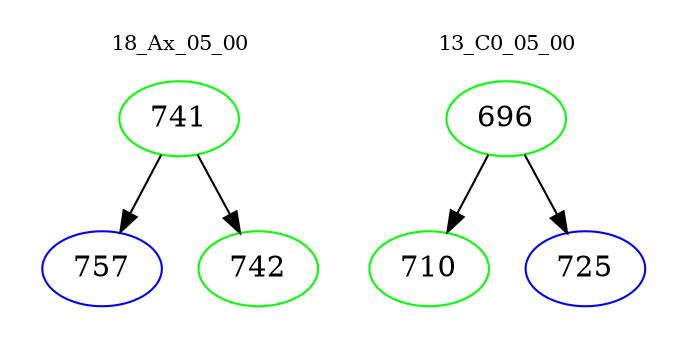digraph{
subgraph cluster_0 {
color = white
label = "18_Ax_05_00";
fontsize=10;
T0_741 [label="741", color="green"]
T0_741 -> T0_757 [color="black"]
T0_757 [label="757", color="blue"]
T0_741 -> T0_742 [color="black"]
T0_742 [label="742", color="green"]
}
subgraph cluster_1 {
color = white
label = "13_C0_05_00";
fontsize=10;
T1_696 [label="696", color="green"]
T1_696 -> T1_710 [color="black"]
T1_710 [label="710", color="green"]
T1_696 -> T1_725 [color="black"]
T1_725 [label="725", color="blue"]
}
}

